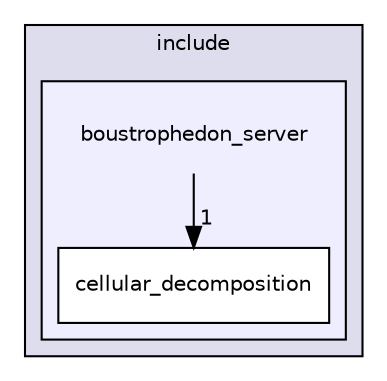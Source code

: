 digraph "/home/lmunier/Documents/robetarme/robetarme-deliverables-wp5/src/boustrophedon_planner/boustrophedon_server/include/boustrophedon_server" {
  compound=true
  node [ fontsize="10", fontname="Helvetica"];
  edge [ labelfontsize="10", labelfontname="Helvetica"];
  subgraph clusterdir_35b477de848b1d8bee1b2af260600461 {
    graph [ bgcolor="#ddddee", pencolor="black", label="include" fontname="Helvetica", fontsize="10", URL="dir_35b477de848b1d8bee1b2af260600461.html"]
  subgraph clusterdir_5cef8750eccbdb2761ff85b1b110d41b {
    graph [ bgcolor="#eeeeff", pencolor="black", label="" URL="dir_5cef8750eccbdb2761ff85b1b110d41b.html"];
    dir_5cef8750eccbdb2761ff85b1b110d41b [shape=plaintext label="boustrophedon_server"];
    dir_a302aef3a694d760053355238e2df3a8 [shape=box label="cellular_decomposition" color="black" fillcolor="white" style="filled" URL="dir_a302aef3a694d760053355238e2df3a8.html"];
  }
  }
  dir_5cef8750eccbdb2761ff85b1b110d41b->dir_a302aef3a694d760053355238e2df3a8 [headlabel="1", labeldistance=1.5 headhref="dir_000004_000005.html"];
}
